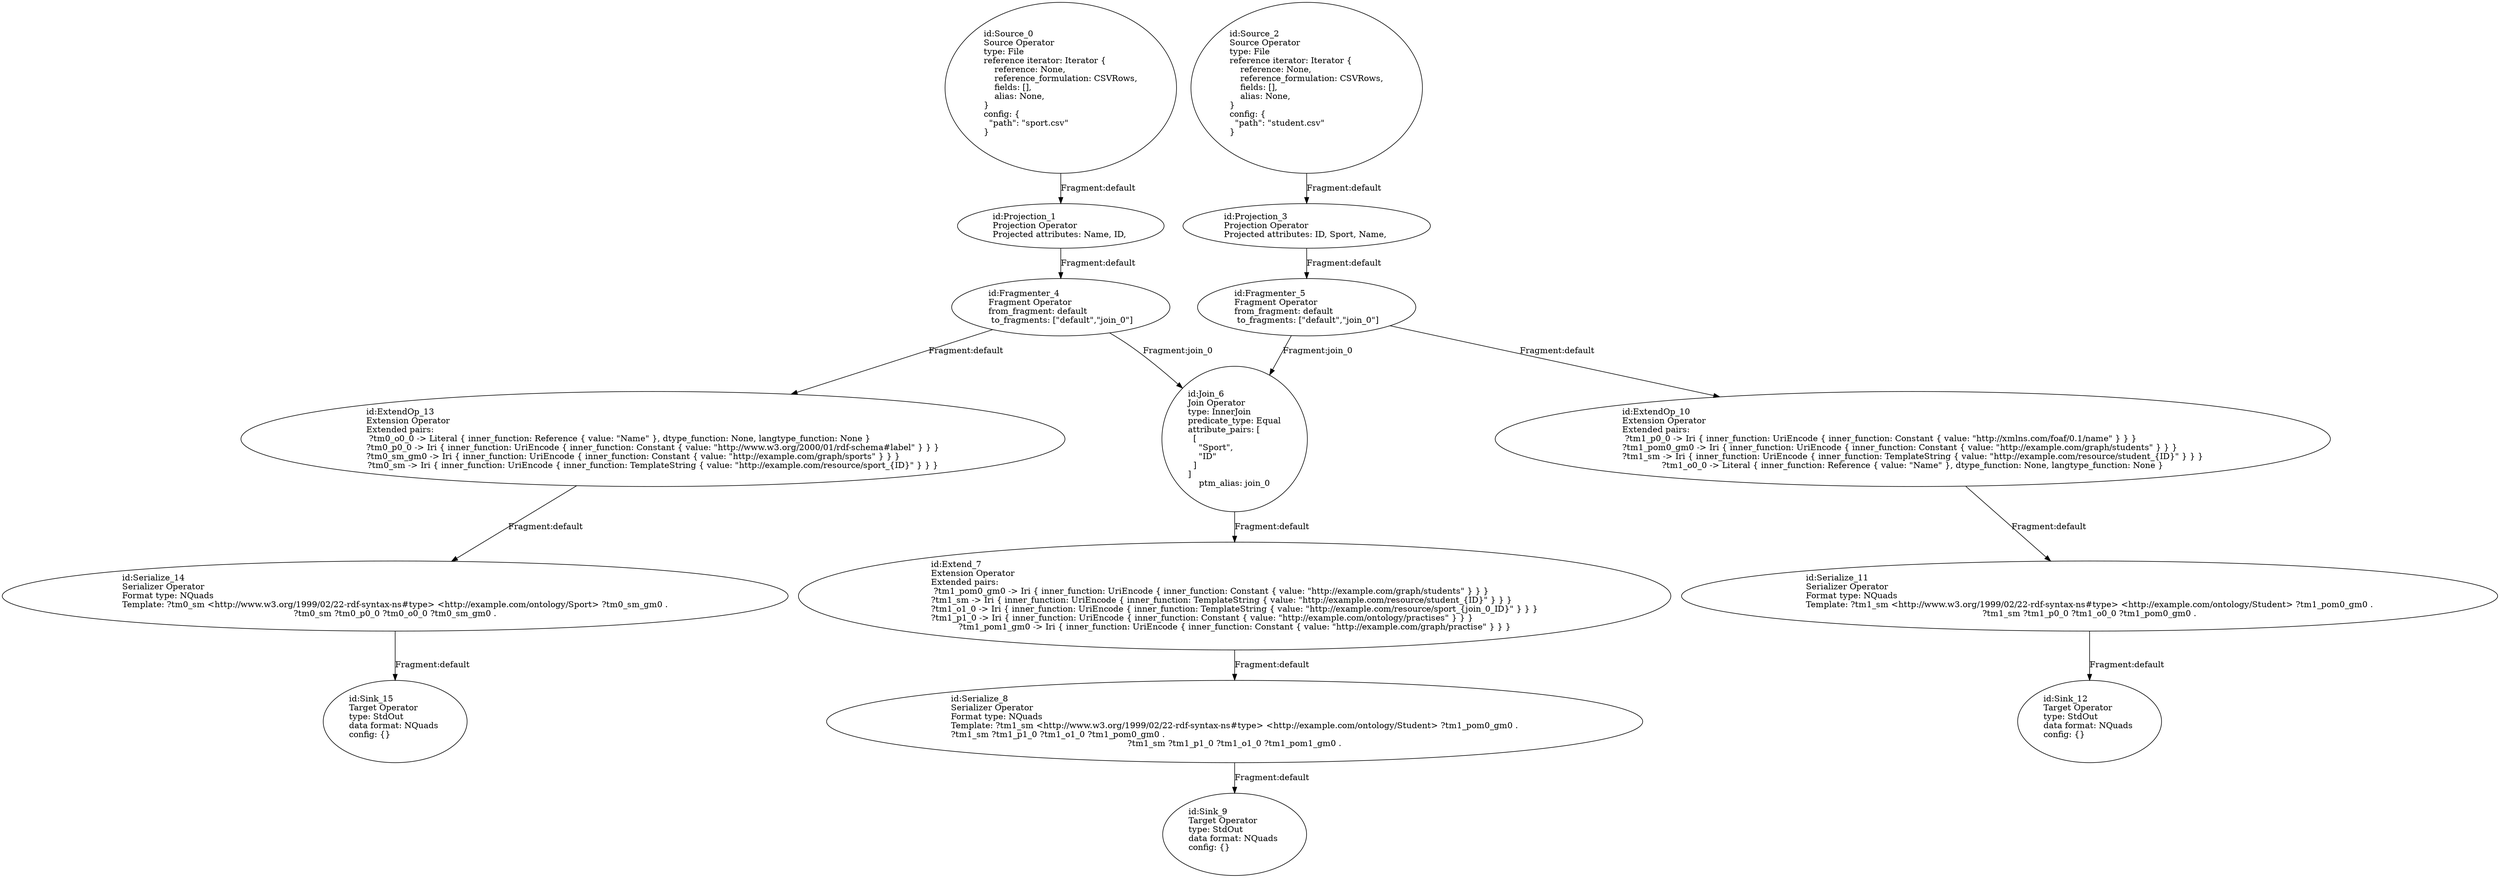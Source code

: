 digraph {
    0 [ label = "id:Source_0 \lSource Operator\ltype: File \lreference iterator: Iterator {\l    reference: None,\l    reference_formulation: CSVRows,\l    fields: [],\l    alias: None,\l} \lconfig: {\l  \"path\": \"sport.csv\"\l}\l             " ]
    1 [ label = "id:Projection_1 \lProjection Operator\lProjected attributes: Name, ID, " ]
    2 [ label = "id:Source_2 \lSource Operator\ltype: File \lreference iterator: Iterator {\l    reference: None,\l    reference_formulation: CSVRows,\l    fields: [],\l    alias: None,\l} \lconfig: {\l  \"path\": \"student.csv\"\l}\l             " ]
    3 [ label = "id:Projection_3 \lProjection Operator\lProjected attributes: ID, Sport, Name, " ]
    4 [ label = "id:Fragmenter_4 \lFragment Operator\lfrom_fragment: default \l to_fragments: [\"default\",\"join_0\"]" ]
    5 [ label = "id:Fragmenter_5 \lFragment Operator\lfrom_fragment: default \l to_fragments: [\"default\",\"join_0\"]" ]
    6 [ label = "id:Join_6 \lJoin Operator\ltype: InnerJoin\lpredicate_type: Equal\lattribute_pairs: [\l  [\l    \"Sport\",\l    \"ID\"\l  ]\l]\lptm_alias: join_0" ]
    7 [ label = "id:Extend_7 \lExtension Operator\lExtended pairs: \l ?tm1_pom0_gm0 -> Iri { inner_function: UriEncode { inner_function: Constant { value: \"http://example.com/graph/students\" } } }\l?tm1_sm -> Iri { inner_function: UriEncode { inner_function: TemplateString { value: \"http://example.com/resource/student_{ID}\" } } }\l?tm1_o1_0 -> Iri { inner_function: UriEncode { inner_function: TemplateString { value: \"http://example.com/resource/sport_{join_0_ID}\" } } }\l?tm1_p1_0 -> Iri { inner_function: UriEncode { inner_function: Constant { value: \"http://example.com/ontology/practises\" } } }\l?tm1_pom1_gm0 -> Iri { inner_function: UriEncode { inner_function: Constant { value: \"http://example.com/graph/practise\" } } }" ]
    8 [ label = "id:Serialize_8 \lSerializer Operator\lFormat type: NQuads\lTemplate: ?tm1_sm <http://www.w3.org/1999/02/22-rdf-syntax-ns#type> <http://example.com/ontology/Student> ?tm1_pom0_gm0 .\l?tm1_sm ?tm1_p1_0 ?tm1_o1_0 ?tm1_pom0_gm0 .\l?tm1_sm ?tm1_p1_0 ?tm1_o1_0 ?tm1_pom1_gm0 ." ]
    9 [ label = "id:Sink_9 \lTarget Operator\ltype: StdOut \ldata format: NQuads \lconfig: {}\l             " ]
    10 [ label = "id:ExtendOp_10 \lExtension Operator\lExtended pairs: \l ?tm1_p0_0 -> Iri { inner_function: UriEncode { inner_function: Constant { value: \"http://xmlns.com/foaf/0.1/name\" } } }\l?tm1_pom0_gm0 -> Iri { inner_function: UriEncode { inner_function: Constant { value: \"http://example.com/graph/students\" } } }\l?tm1_sm -> Iri { inner_function: UriEncode { inner_function: TemplateString { value: \"http://example.com/resource/student_{ID}\" } } }\l?tm1_o0_0 -> Literal { inner_function: Reference { value: \"Name\" }, dtype_function: None, langtype_function: None }" ]
    11 [ label = "id:Serialize_11 \lSerializer Operator\lFormat type: NQuads\lTemplate: ?tm1_sm <http://www.w3.org/1999/02/22-rdf-syntax-ns#type> <http://example.com/ontology/Student> ?tm1_pom0_gm0 .\l?tm1_sm ?tm1_p0_0 ?tm1_o0_0 ?tm1_pom0_gm0 ." ]
    12 [ label = "id:Sink_12 \lTarget Operator\ltype: StdOut \ldata format: NQuads \lconfig: {}\l             " ]
    13 [ label = "id:ExtendOp_13 \lExtension Operator\lExtended pairs: \l ?tm0_o0_0 -> Literal { inner_function: Reference { value: \"Name\" }, dtype_function: None, langtype_function: None }\l?tm0_p0_0 -> Iri { inner_function: UriEncode { inner_function: Constant { value: \"http://www.w3.org/2000/01/rdf-schema#label\" } } }\l?tm0_sm_gm0 -> Iri { inner_function: UriEncode { inner_function: Constant { value: \"http://example.com/graph/sports\" } } }\l?tm0_sm -> Iri { inner_function: UriEncode { inner_function: TemplateString { value: \"http://example.com/resource/sport_{ID}\" } } }" ]
    14 [ label = "id:Serialize_14 \lSerializer Operator\lFormat type: NQuads\lTemplate: ?tm0_sm <http://www.w3.org/1999/02/22-rdf-syntax-ns#type> <http://example.com/ontology/Sport> ?tm0_sm_gm0 .\l?tm0_sm ?tm0_p0_0 ?tm0_o0_0 ?tm0_sm_gm0 ." ]
    15 [ label = "id:Sink_15 \lTarget Operator\ltype: StdOut \ldata format: NQuads \lconfig: {}\l             " ]
    0 -> 1 [ label = "Fragment:default" ]
    2 -> 3 [ label = "Fragment:default" ]
    1 -> 4 [ label = "Fragment:default" ]
    3 -> 5 [ label = "Fragment:default" ]
    5 -> 6 [ label = "Fragment:join_0" ]
    4 -> 6 [ label = "Fragment:join_0" ]
    6 -> 7 [ label = "Fragment:default" ]
    7 -> 8 [ label = "Fragment:default" ]
    8 -> 9 [ label = "Fragment:default" ]
    5 -> 10 [ label = "Fragment:default" ]
    10 -> 11 [ label = "Fragment:default" ]
    11 -> 12 [ label = "Fragment:default" ]
    4 -> 13 [ label = "Fragment:default" ]
    13 -> 14 [ label = "Fragment:default" ]
    14 -> 15 [ label = "Fragment:default" ]
}
